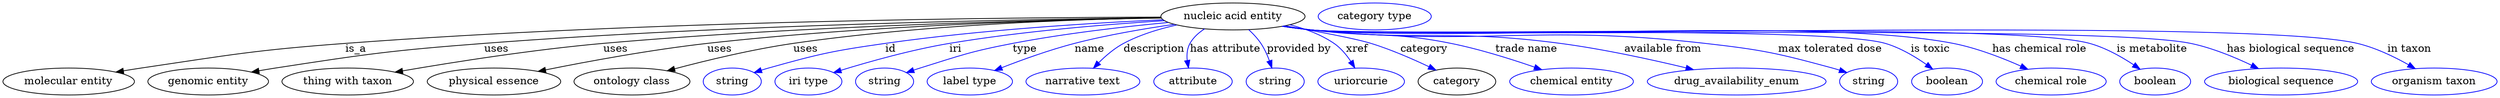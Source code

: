 digraph {
	graph [bb="0,0,3300.3,123"];
	node [label="\N"];
	"nucleic acid entity"	[height=0.5,
		label="nucleic acid entity",
		pos="1628.1,105",
		width=2.6539];
	"molecular entity"	[height=0.5,
		pos="87.092,18",
		width=2.4192];
	"nucleic acid entity" -> "molecular entity"	[label=is_a,
		lp="467.09,61.5",
		pos="e,149.76,30.596 1532.4,104.12 1331.9,103.72 853.22,99.347 453.09,69 332.55,59.857 302.66,53.88 183.09,36 175.5,34.865 167.59,33.598 \
159.7,32.282"];
	"genomic entity"	[height=0.5,
		pos="272.09,18",
		width=2.2206];
	"nucleic acid entity" -> "genomic entity"	[label=uses,
		lp="653.59,61.5",
		pos="e,329.44,30.563 1533,103.29 1356.2,101.37 965.36,94.377 637.09,69 513.92,59.478 483.17,54.934 361.09,36 354.04,34.906 346.69,33.666 \
339.37,32.366"];
	"thing with taxon"	[height=0.5,
		pos="457.09,18",
		width=2.4192];
	"nucleic acid entity" -> "thing with taxon"	[label=uses,
		lp="811.59,61.5",
		pos="e,520.06,30.554 1533,102.89 1378.1,100.44 1061.8,92.737 795.09,69 703.34,60.835 598.54,44.18 530.28,32.337"];
	"physical essence"	[height=0.5,
		pos="650.09,18",
		width=2.4553];
	"nucleic acid entity" -> "physical essence"	[label=uses,
		lp="949.59,61.5",
		pos="e,708.59,31.533 1533.1,102.96 1399,100.63 1146.6,93.145 933.09,69 859.31,60.658 775.68,45.118 718.58,33.568"];
	"ontology class"	[height=0.5,
		pos="833.09,18",
		width=2.1304];
	"nucleic acid entity" -> "ontology class"	[label=uses,
		lp="1063.6,61.5",
		pos="e,879.83,32.335 1533,103.2 1417.5,101.09 1217.1,93.796 1047.1,69 992.98,61.106 932.37,46.378 889.51,34.942"];
	id	[color=blue,
		height=0.5,
		label=string,
		pos="966.09,18",
		width=1.0652];
	"nucleic acid entity" -> id	[color=blue,
		label=id,
		lp="1176.1,61.5",
		pos="e,995.09,29.954 1535.4,100.57 1442.4,96.276 1295.3,87.158 1169.1,69 1099.4,58.967 1081.9,55.131 1014.1,36 1011,35.124 1007.8,34.151 \
1004.6,33.129",
		style=solid];
	iri	[color=blue,
		height=0.5,
		label="iri type",
		pos="1067.1,18",
		width=1.2277];
	"nucleic acid entity" -> iri	[color=blue,
		label=iri,
		lp="1262.1,61.5",
		pos="e,1100.5,29.942 1537.3,99.321 1461.2,94.49 1350,85.3 1254.1,69 1203.9,60.476 1147.6,44.535 1110.1,32.939",
		style=solid];
	type	[color=blue,
		height=0.5,
		label=string,
		pos="1168.1,18",
		width=1.0652];
	"nucleic acid entity" -> type	[color=blue,
		label=type,
		lp="1353.1,61.5",
		pos="e,1197,29.898 1542.3,96.963 1484.1,91.387 1405.5,82.298 1337.1,69 1282,58.285 1268.7,52.901 1215.1,36 1212.3,35.131 1209.5,34.201 \
1206.7,33.24",
		style=solid];
	name	[color=blue,
		height=0.5,
		label="label type",
		pos="1281.1,18",
		width=1.5707];
	"nucleic acid entity" -> name	[color=blue,
		label=name,
		lp="1439.1,61.5",
		pos="e,1313.7,32.737 1550.5,94.426 1510.8,88.673 1462,80.258 1419.1,69 1386.3,60.383 1350.3,47.204 1323.3,36.54",
		style=solid];
	description	[color=blue,
		height=0.5,
		label="narrative text",
		pos="1431.1,18",
		width=2.0943];
	"nucleic acid entity" -> description	[color=blue,
		label=description,
		lp="1523.6,61.5",
		pos="e,1444.4,35.782 1553,93.746 1529.7,88.525 1504.4,80.699 1483.1,69 1471.3,62.511 1460.2,52.619 1451.3,43.342",
		style=solid];
	"has attribute"	[color=blue,
		height=0.5,
		label=attribute,
		pos="1576.1,18",
		width=1.4443];
	"nucleic acid entity" -> "has attribute"	[color=blue,
		label="has attribute",
		lp="1618.1,61.5",
		pos="e,1569.6,36.221 1590.4,88.424 1582.7,83.404 1575.6,77.006 1571.1,69 1567.2,62.118 1566.7,53.863 1567.7,46.061",
		style=solid];
	"provided by"	[color=blue,
		height=0.5,
		label=string,
		pos="1684.1,18",
		width=1.0652];
	"nucleic acid entity" -> "provided by"	[color=blue,
		label="provided by",
		lp="1715.6,61.5",
		pos="e,1679.7,36.115 1649,87.288 1654.8,81.912 1660.7,75.621 1665.1,69 1669.8,61.938 1673.6,53.545 1676.5,45.671",
		style=solid];
	xref	[color=blue,
		height=0.5,
		label=uriorcurie,
		pos="1798.1,18",
		width=1.5887];
	"nucleic acid entity" -> xref	[color=blue,
		label=xref,
		lp="1792.6,61.5",
		pos="e,1789.7,36.236 1703.6,93.847 1723.8,88.663 1744.8,80.831 1762.1,69 1771.1,62.829 1778.6,53.638 1784.5,44.813",
		style=solid];
	category	[height=0.5,
		pos="1925.1,18",
		width=1.4263];
	"nucleic acid entity" -> category	[color=blue,
		label=category,
		lp="1881.6,61.5",
		pos="e,1897.2,33.349 1697.2,92.439 1739.8,84.995 1790.1,75.524 1811.1,69 1837.5,60.791 1866,48.285 1887.9,37.834",
		style=solid];
	"trade name"	[color=blue,
		height=0.5,
		label="chemical entity",
		pos="2076.1,18",
		width=2.2748];
	"nucleic acid entity" -> "trade name"	[color=blue,
		label="trade name",
		lp="2016.1,61.5",
		pos="e,2036.8,33.859 1696,92.252 1708,90.359 1720.4,88.524 1732.1,87 1814,76.331 1836.1,85.48 1917.1,69 1954.7,61.343 1996,48.197 2027.1,\
37.306",
		style=solid];
	"available from"	[color=blue,
		height=0.5,
		label=drug_availability_enum,
		pos="2294.1,18",
		width=3.2858];
	"nucleic acid entity" -> "available from"	[color=blue,
		label="available from",
		lp="2196.6,61.5",
		pos="e,2237.1,33.852 1694.5,92.051 1707,90.122 1719.9,88.325 1732.1,87 1877.7,71.165 1915.9,88.422 2061.1,69 2117.6,61.434 2180.9,47.514 \
2227.2,36.278",
		style=solid];
	"max tolerated dose"	[color=blue,
		height=0.5,
		label=string,
		pos="2469.1,18",
		width=1.0652];
	"nucleic acid entity" -> "max tolerated dose"	[color=blue,
		label="max tolerated dose",
		lp="2418.1,61.5",
		pos="e,2440.4,29.946 1693.9,91.937 1706.6,89.993 1719.7,88.221 1732.1,87 1962.2,64.301 2022.3,95.241 2252.1,69 2328.1,60.316 2347.3,56.163 \
2421.1,36 2424.2,35.138 2427.5,34.17 2430.7,33.145",
		style=solid];
	"is toxic"	[color=blue,
		height=0.5,
		label=boolean,
		pos="2572.1,18",
		width=1.2999];
	"nucleic acid entity" -> "is toxic"	[color=blue,
		label="is toxic",
		lp="2551.1,61.5",
		pos="e,2553.2,34.717 1693.7,91.87 1706.4,89.92 1719.6,88.162 1732.1,87 1816.1,79.177 2410.2,92.99 2491.1,69 2510.6,63.225 2530,51.473 \
2545,40.814",
		style=solid];
	"has chemical role"	[color=blue,
		height=0.5,
		label="chemical role",
		pos="2710.1,18",
		width=2.022];
	"nucleic acid entity" -> "has chemical role"	[color=blue,
		label="has chemical role",
		lp="2694.6,61.5",
		pos="e,2679.5,34.38 1693.7,91.845 1706.4,89.897 1719.6,88.147 1732.1,87 1920,69.736 2396,105.65 2581.1,69 2612.1,62.857 2645.4,49.804 \
2670.3,38.576",
		style=solid];
	"is metabolite"	[color=blue,
		height=0.5,
		label=boolean,
		pos="2848.1,18",
		width=1.2999];
	"nucleic acid entity" -> "is metabolite"	[color=blue,
		label="is metabolite",
		lp="2844.1,61.5",
		pos="e,2828,34.522 1693.4,91.851 1706.2,89.888 1719.5,88.132 1732.1,87 1846,76.75 2650.9,99.452 2761.1,69 2782.1,63.207 2803.3,51.168 \
2819.5,40.356",
		style=solid];
	"has biological sequence"	[color=blue,
		height=0.5,
		label="biological sequence",
		pos="3014.1,18",
		width=2.8164];
	"nucleic acid entity" -> "has biological sequence"	[color=blue,
		label="has biological sequence",
		lp="3027.6,61.5",
		pos="e,2984.3,35.289 1693.4,91.83 1706.2,89.87 1719.5,88.119 1732.1,87 1860.8,75.545 2768.6,95.514 2895.1,69 2923,63.141 2952.7,50.724 \
2975.3,39.731",
		style=solid];
	"in taxon"	[color=blue,
		height=0.5,
		label="organism taxon",
		pos="3217.1,18",
		width=2.3109];
	"nucleic acid entity" -> "in taxon"	[color=blue,
		label="in taxon",
		lp="3185.1,61.5",
		pos="e,3192.2,35.302 1693.4,91.805 1706.2,89.847 1719.5,88.103 1732.1,87 1808.7,80.279 3041.3,87.005 3116.1,69 3139.8,63.291 3164.4,51.294 \
3183.3,40.482",
		style=solid];
	"named thing_category"	[color=blue,
		height=0.5,
		label="category type",
		pos="1816.1,105",
		width=2.0762];
}
